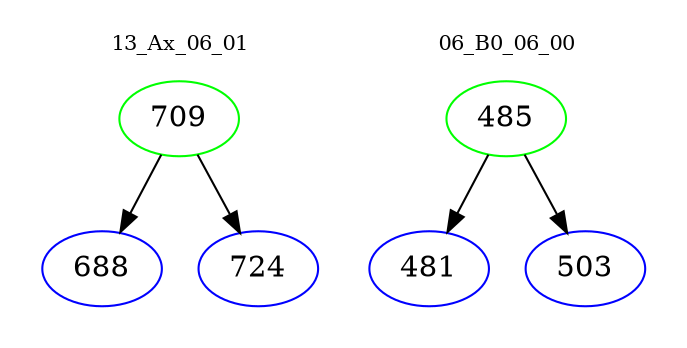 digraph{
subgraph cluster_0 {
color = white
label = "13_Ax_06_01";
fontsize=10;
T0_709 [label="709", color="green"]
T0_709 -> T0_688 [color="black"]
T0_688 [label="688", color="blue"]
T0_709 -> T0_724 [color="black"]
T0_724 [label="724", color="blue"]
}
subgraph cluster_1 {
color = white
label = "06_B0_06_00";
fontsize=10;
T1_485 [label="485", color="green"]
T1_485 -> T1_481 [color="black"]
T1_481 [label="481", color="blue"]
T1_485 -> T1_503 [color="black"]
T1_503 [label="503", color="blue"]
}
}
